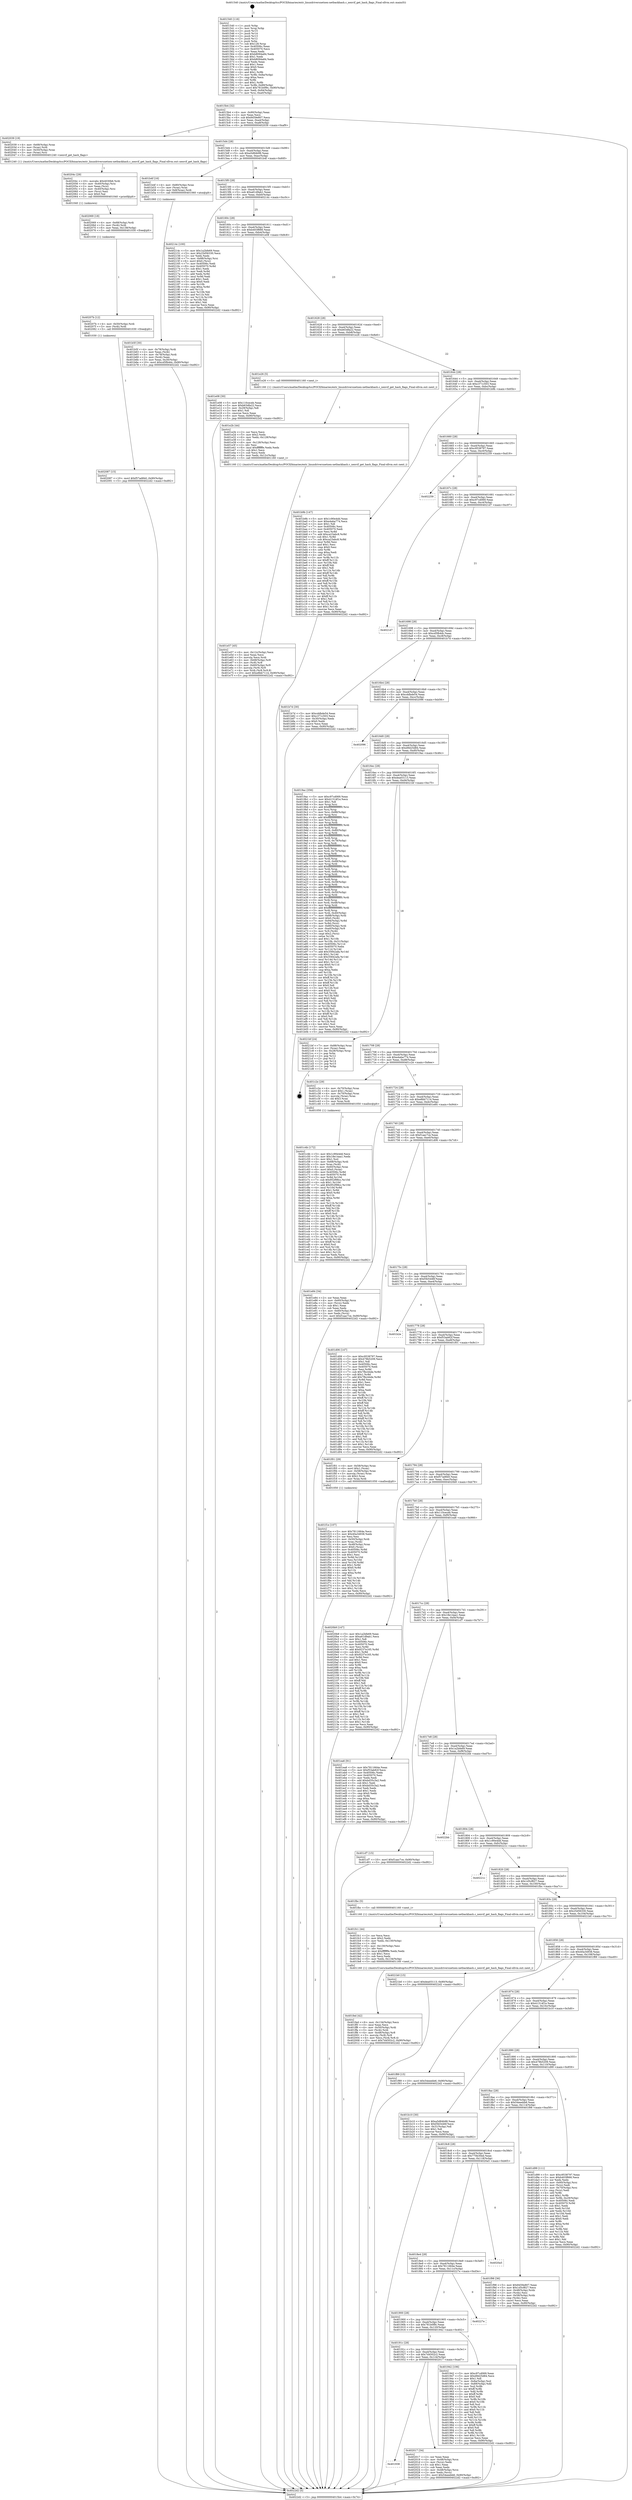 digraph "0x401540" {
  label = "0x401540 (/mnt/c/Users/mathe/Desktop/tcc/POCII/binaries/extr_linuxdriversnetxen-netbackhash.c_xenvif_get_hash_flags_Final-ollvm.out::main(0))"
  labelloc = "t"
  node[shape=record]

  Entry [label="",width=0.3,height=0.3,shape=circle,fillcolor=black,style=filled]
  "0x4015b4" [label="{
     0x4015b4 [32]\l
     | [instrs]\l
     &nbsp;&nbsp;0x4015b4 \<+6\>: mov -0x90(%rbp),%eax\l
     &nbsp;&nbsp;0x4015ba \<+2\>: mov %eax,%ecx\l
     &nbsp;&nbsp;0x4015bc \<+6\>: sub $0x8459e807,%ecx\l
     &nbsp;&nbsp;0x4015c2 \<+6\>: mov %eax,-0xa4(%rbp)\l
     &nbsp;&nbsp;0x4015c8 \<+6\>: mov %ecx,-0xa8(%rbp)\l
     &nbsp;&nbsp;0x4015ce \<+6\>: je 0000000000402039 \<main+0xaf9\>\l
  }"]
  "0x402039" [label="{
     0x402039 [19]\l
     | [instrs]\l
     &nbsp;&nbsp;0x402039 \<+4\>: mov -0x68(%rbp),%rax\l
     &nbsp;&nbsp;0x40203d \<+3\>: mov (%rax),%rdi\l
     &nbsp;&nbsp;0x402040 \<+4\>: mov -0x50(%rbp),%rax\l
     &nbsp;&nbsp;0x402044 \<+3\>: mov (%rax),%rsi\l
     &nbsp;&nbsp;0x402047 \<+5\>: call 0000000000401240 \<xenvif_get_hash_flags\>\l
     | [calls]\l
     &nbsp;&nbsp;0x401240 \{1\} (/mnt/c/Users/mathe/Desktop/tcc/POCII/binaries/extr_linuxdriversnetxen-netbackhash.c_xenvif_get_hash_flags_Final-ollvm.out::xenvif_get_hash_flags)\l
  }"]
  "0x4015d4" [label="{
     0x4015d4 [28]\l
     | [instrs]\l
     &nbsp;&nbsp;0x4015d4 \<+5\>: jmp 00000000004015d9 \<main+0x99\>\l
     &nbsp;&nbsp;0x4015d9 \<+6\>: mov -0xa4(%rbp),%eax\l
     &nbsp;&nbsp;0x4015df \<+5\>: sub $0xa5d84b98,%eax\l
     &nbsp;&nbsp;0x4015e4 \<+6\>: mov %eax,-0xac(%rbp)\l
     &nbsp;&nbsp;0x4015ea \<+6\>: je 0000000000401b4f \<main+0x60f\>\l
  }"]
  Exit [label="",width=0.3,height=0.3,shape=circle,fillcolor=black,style=filled,peripheries=2]
  "0x401b4f" [label="{
     0x401b4f [16]\l
     | [instrs]\l
     &nbsp;&nbsp;0x401b4f \<+4\>: mov -0x80(%rbp),%rax\l
     &nbsp;&nbsp;0x401b53 \<+3\>: mov (%rax),%rax\l
     &nbsp;&nbsp;0x401b56 \<+4\>: mov 0x8(%rax),%rdi\l
     &nbsp;&nbsp;0x401b5a \<+5\>: call 0000000000401060 \<atoi@plt\>\l
     | [calls]\l
     &nbsp;&nbsp;0x401060 \{1\} (unknown)\l
  }"]
  "0x4015f0" [label="{
     0x4015f0 [28]\l
     | [instrs]\l
     &nbsp;&nbsp;0x4015f0 \<+5\>: jmp 00000000004015f5 \<main+0xb5\>\l
     &nbsp;&nbsp;0x4015f5 \<+6\>: mov -0xa4(%rbp),%eax\l
     &nbsp;&nbsp;0x4015fb \<+5\>: sub $0xa61d9ab1,%eax\l
     &nbsp;&nbsp;0x401600 \<+6\>: mov %eax,-0xb0(%rbp)\l
     &nbsp;&nbsp;0x401606 \<+6\>: je 000000000040214c \<main+0xc0c\>\l
  }"]
  "0x402087" [label="{
     0x402087 [15]\l
     | [instrs]\l
     &nbsp;&nbsp;0x402087 \<+10\>: movl $0xf57ad6b0,-0x90(%rbp)\l
     &nbsp;&nbsp;0x402091 \<+5\>: jmp 00000000004022d2 \<main+0xd92\>\l
  }"]
  "0x40214c" [label="{
     0x40214c [100]\l
     | [instrs]\l
     &nbsp;&nbsp;0x40214c \<+5\>: mov $0x1a2bfe69,%eax\l
     &nbsp;&nbsp;0x402151 \<+5\>: mov $0x25d56330,%ecx\l
     &nbsp;&nbsp;0x402156 \<+2\>: xor %edx,%edx\l
     &nbsp;&nbsp;0x402158 \<+7\>: mov -0x88(%rbp),%rsi\l
     &nbsp;&nbsp;0x40215f \<+6\>: movl $0x0,(%rsi)\l
     &nbsp;&nbsp;0x402165 \<+7\>: mov 0x40506c,%edi\l
     &nbsp;&nbsp;0x40216c \<+8\>: mov 0x405070,%r8d\l
     &nbsp;&nbsp;0x402174 \<+3\>: sub $0x1,%edx\l
     &nbsp;&nbsp;0x402177 \<+3\>: mov %edi,%r9d\l
     &nbsp;&nbsp;0x40217a \<+3\>: add %edx,%r9d\l
     &nbsp;&nbsp;0x40217d \<+4\>: imul %r9d,%edi\l
     &nbsp;&nbsp;0x402181 \<+3\>: and $0x1,%edi\l
     &nbsp;&nbsp;0x402184 \<+3\>: cmp $0x0,%edi\l
     &nbsp;&nbsp;0x402187 \<+4\>: sete %r10b\l
     &nbsp;&nbsp;0x40218b \<+4\>: cmp $0xa,%r8d\l
     &nbsp;&nbsp;0x40218f \<+4\>: setl %r11b\l
     &nbsp;&nbsp;0x402193 \<+3\>: mov %r10b,%bl\l
     &nbsp;&nbsp;0x402196 \<+3\>: and %r11b,%bl\l
     &nbsp;&nbsp;0x402199 \<+3\>: xor %r11b,%r10b\l
     &nbsp;&nbsp;0x40219c \<+3\>: or %r10b,%bl\l
     &nbsp;&nbsp;0x40219f \<+3\>: test $0x1,%bl\l
     &nbsp;&nbsp;0x4021a2 \<+3\>: cmovne %ecx,%eax\l
     &nbsp;&nbsp;0x4021a5 \<+6\>: mov %eax,-0x90(%rbp)\l
     &nbsp;&nbsp;0x4021ab \<+5\>: jmp 00000000004022d2 \<main+0xd92\>\l
  }"]
  "0x40160c" [label="{
     0x40160c [28]\l
     | [instrs]\l
     &nbsp;&nbsp;0x40160c \<+5\>: jmp 0000000000401611 \<main+0xd1\>\l
     &nbsp;&nbsp;0x401611 \<+6\>: mov -0xa4(%rbp),%eax\l
     &nbsp;&nbsp;0x401617 \<+5\>: sub $0xb403f666,%eax\l
     &nbsp;&nbsp;0x40161c \<+6\>: mov %eax,-0xb4(%rbp)\l
     &nbsp;&nbsp;0x401622 \<+6\>: je 0000000000401e08 \<main+0x8c8\>\l
  }"]
  "0x40207b" [label="{
     0x40207b [12]\l
     | [instrs]\l
     &nbsp;&nbsp;0x40207b \<+4\>: mov -0x50(%rbp),%rdi\l
     &nbsp;&nbsp;0x40207f \<+3\>: mov (%rdi),%rdi\l
     &nbsp;&nbsp;0x402082 \<+5\>: call 0000000000401030 \<free@plt\>\l
     | [calls]\l
     &nbsp;&nbsp;0x401030 \{1\} (unknown)\l
  }"]
  "0x401e08" [label="{
     0x401e08 [30]\l
     | [instrs]\l
     &nbsp;&nbsp;0x401e08 \<+5\>: mov $0x110ceceb,%eax\l
     &nbsp;&nbsp;0x401e0d \<+5\>: mov $0xb63dfa22,%ecx\l
     &nbsp;&nbsp;0x401e12 \<+3\>: mov -0x29(%rbp),%dl\l
     &nbsp;&nbsp;0x401e15 \<+3\>: test $0x1,%dl\l
     &nbsp;&nbsp;0x401e18 \<+3\>: cmovne %ecx,%eax\l
     &nbsp;&nbsp;0x401e1b \<+6\>: mov %eax,-0x90(%rbp)\l
     &nbsp;&nbsp;0x401e21 \<+5\>: jmp 00000000004022d2 \<main+0xd92\>\l
  }"]
  "0x401628" [label="{
     0x401628 [28]\l
     | [instrs]\l
     &nbsp;&nbsp;0x401628 \<+5\>: jmp 000000000040162d \<main+0xed\>\l
     &nbsp;&nbsp;0x40162d \<+6\>: mov -0xa4(%rbp),%eax\l
     &nbsp;&nbsp;0x401633 \<+5\>: sub $0xb63dfa22,%eax\l
     &nbsp;&nbsp;0x401638 \<+6\>: mov %eax,-0xb8(%rbp)\l
     &nbsp;&nbsp;0x40163e \<+6\>: je 0000000000401e26 \<main+0x8e6\>\l
  }"]
  "0x402069" [label="{
     0x402069 [18]\l
     | [instrs]\l
     &nbsp;&nbsp;0x402069 \<+4\>: mov -0x68(%rbp),%rdi\l
     &nbsp;&nbsp;0x40206d \<+3\>: mov (%rdi),%rdi\l
     &nbsp;&nbsp;0x402070 \<+6\>: mov %eax,-0x138(%rbp)\l
     &nbsp;&nbsp;0x402076 \<+5\>: call 0000000000401030 \<free@plt\>\l
     | [calls]\l
     &nbsp;&nbsp;0x401030 \{1\} (unknown)\l
  }"]
  "0x401e26" [label="{
     0x401e26 [5]\l
     | [instrs]\l
     &nbsp;&nbsp;0x401e26 \<+5\>: call 0000000000401160 \<next_i\>\l
     | [calls]\l
     &nbsp;&nbsp;0x401160 \{1\} (/mnt/c/Users/mathe/Desktop/tcc/POCII/binaries/extr_linuxdriversnetxen-netbackhash.c_xenvif_get_hash_flags_Final-ollvm.out::next_i)\l
  }"]
  "0x401644" [label="{
     0x401644 [28]\l
     | [instrs]\l
     &nbsp;&nbsp;0x401644 \<+5\>: jmp 0000000000401649 \<main+0x109\>\l
     &nbsp;&nbsp;0x401649 \<+6\>: mov -0xa4(%rbp),%eax\l
     &nbsp;&nbsp;0x40164f \<+5\>: sub $0xc371c503,%eax\l
     &nbsp;&nbsp;0x401654 \<+6\>: mov %eax,-0xbc(%rbp)\l
     &nbsp;&nbsp;0x40165a \<+6\>: je 0000000000401b9b \<main+0x65b\>\l
  }"]
  "0x40204c" [label="{
     0x40204c [29]\l
     | [instrs]\l
     &nbsp;&nbsp;0x40204c \<+10\>: movabs $0x4030b6,%rdi\l
     &nbsp;&nbsp;0x402056 \<+4\>: mov -0x40(%rbp),%rsi\l
     &nbsp;&nbsp;0x40205a \<+2\>: mov %eax,(%rsi)\l
     &nbsp;&nbsp;0x40205c \<+4\>: mov -0x40(%rbp),%rsi\l
     &nbsp;&nbsp;0x402060 \<+2\>: mov (%rsi),%esi\l
     &nbsp;&nbsp;0x402062 \<+2\>: mov $0x0,%al\l
     &nbsp;&nbsp;0x402064 \<+5\>: call 0000000000401040 \<printf@plt\>\l
     | [calls]\l
     &nbsp;&nbsp;0x401040 \{1\} (unknown)\l
  }"]
  "0x401b9b" [label="{
     0x401b9b [147]\l
     | [instrs]\l
     &nbsp;&nbsp;0x401b9b \<+5\>: mov $0x1c90e4dd,%eax\l
     &nbsp;&nbsp;0x401ba0 \<+5\>: mov $0xe4aba774,%ecx\l
     &nbsp;&nbsp;0x401ba5 \<+2\>: mov $0x1,%dl\l
     &nbsp;&nbsp;0x401ba7 \<+7\>: mov 0x40506c,%esi\l
     &nbsp;&nbsp;0x401bae \<+7\>: mov 0x405070,%edi\l
     &nbsp;&nbsp;0x401bb5 \<+3\>: mov %esi,%r8d\l
     &nbsp;&nbsp;0x401bb8 \<+7\>: add $0xca23abc8,%r8d\l
     &nbsp;&nbsp;0x401bbf \<+4\>: sub $0x1,%r8d\l
     &nbsp;&nbsp;0x401bc3 \<+7\>: sub $0xca23abc8,%r8d\l
     &nbsp;&nbsp;0x401bca \<+4\>: imul %r8d,%esi\l
     &nbsp;&nbsp;0x401bce \<+3\>: and $0x1,%esi\l
     &nbsp;&nbsp;0x401bd1 \<+3\>: cmp $0x0,%esi\l
     &nbsp;&nbsp;0x401bd4 \<+4\>: sete %r9b\l
     &nbsp;&nbsp;0x401bd8 \<+3\>: cmp $0xa,%edi\l
     &nbsp;&nbsp;0x401bdb \<+4\>: setl %r10b\l
     &nbsp;&nbsp;0x401bdf \<+3\>: mov %r9b,%r11b\l
     &nbsp;&nbsp;0x401be2 \<+4\>: xor $0xff,%r11b\l
     &nbsp;&nbsp;0x401be6 \<+3\>: mov %r10b,%bl\l
     &nbsp;&nbsp;0x401be9 \<+3\>: xor $0xff,%bl\l
     &nbsp;&nbsp;0x401bec \<+3\>: xor $0x1,%dl\l
     &nbsp;&nbsp;0x401bef \<+3\>: mov %r11b,%r14b\l
     &nbsp;&nbsp;0x401bf2 \<+4\>: and $0xff,%r14b\l
     &nbsp;&nbsp;0x401bf6 \<+3\>: and %dl,%r9b\l
     &nbsp;&nbsp;0x401bf9 \<+3\>: mov %bl,%r15b\l
     &nbsp;&nbsp;0x401bfc \<+4\>: and $0xff,%r15b\l
     &nbsp;&nbsp;0x401c00 \<+3\>: and %dl,%r10b\l
     &nbsp;&nbsp;0x401c03 \<+3\>: or %r9b,%r14b\l
     &nbsp;&nbsp;0x401c06 \<+3\>: or %r10b,%r15b\l
     &nbsp;&nbsp;0x401c09 \<+3\>: xor %r15b,%r14b\l
     &nbsp;&nbsp;0x401c0c \<+3\>: or %bl,%r11b\l
     &nbsp;&nbsp;0x401c0f \<+4\>: xor $0xff,%r11b\l
     &nbsp;&nbsp;0x401c13 \<+3\>: or $0x1,%dl\l
     &nbsp;&nbsp;0x401c16 \<+3\>: and %dl,%r11b\l
     &nbsp;&nbsp;0x401c19 \<+3\>: or %r11b,%r14b\l
     &nbsp;&nbsp;0x401c1c \<+4\>: test $0x1,%r14b\l
     &nbsp;&nbsp;0x401c20 \<+3\>: cmovne %ecx,%eax\l
     &nbsp;&nbsp;0x401c23 \<+6\>: mov %eax,-0x90(%rbp)\l
     &nbsp;&nbsp;0x401c29 \<+5\>: jmp 00000000004022d2 \<main+0xd92\>\l
  }"]
  "0x401660" [label="{
     0x401660 [28]\l
     | [instrs]\l
     &nbsp;&nbsp;0x401660 \<+5\>: jmp 0000000000401665 \<main+0x125\>\l
     &nbsp;&nbsp;0x401665 \<+6\>: mov -0xa4(%rbp),%eax\l
     &nbsp;&nbsp;0x40166b \<+5\>: sub $0xc9538797,%eax\l
     &nbsp;&nbsp;0x401670 \<+6\>: mov %eax,-0xc0(%rbp)\l
     &nbsp;&nbsp;0x401676 \<+6\>: je 0000000000402259 \<main+0xd19\>\l
  }"]
  "0x401938" [label="{
     0x401938\l
  }", style=dashed]
  "0x402259" [label="{
     0x402259\l
  }", style=dashed]
  "0x40167c" [label="{
     0x40167c [28]\l
     | [instrs]\l
     &nbsp;&nbsp;0x40167c \<+5\>: jmp 0000000000401681 \<main+0x141\>\l
     &nbsp;&nbsp;0x401681 \<+6\>: mov -0xa4(%rbp),%eax\l
     &nbsp;&nbsp;0x401687 \<+5\>: sub $0xc97cd069,%eax\l
     &nbsp;&nbsp;0x40168c \<+6\>: mov %eax,-0xc4(%rbp)\l
     &nbsp;&nbsp;0x401692 \<+6\>: je 00000000004021d7 \<main+0xc97\>\l
  }"]
  "0x402017" [label="{
     0x402017 [34]\l
     | [instrs]\l
     &nbsp;&nbsp;0x402017 \<+2\>: xor %eax,%eax\l
     &nbsp;&nbsp;0x402019 \<+4\>: mov -0x48(%rbp),%rcx\l
     &nbsp;&nbsp;0x40201d \<+2\>: mov (%rcx),%edx\l
     &nbsp;&nbsp;0x40201f \<+3\>: sub $0x1,%eax\l
     &nbsp;&nbsp;0x402022 \<+2\>: sub %eax,%edx\l
     &nbsp;&nbsp;0x402024 \<+4\>: mov -0x48(%rbp),%rcx\l
     &nbsp;&nbsp;0x402028 \<+2\>: mov %edx,(%rcx)\l
     &nbsp;&nbsp;0x40202a \<+10\>: movl $0x54eeebb6,-0x90(%rbp)\l
     &nbsp;&nbsp;0x402034 \<+5\>: jmp 00000000004022d2 \<main+0xd92\>\l
  }"]
  "0x4021d7" [label="{
     0x4021d7\l
  }", style=dashed]
  "0x401698" [label="{
     0x401698 [28]\l
     | [instrs]\l
     &nbsp;&nbsp;0x401698 \<+5\>: jmp 000000000040169d \<main+0x15d\>\l
     &nbsp;&nbsp;0x40169d \<+6\>: mov -0xa4(%rbp),%eax\l
     &nbsp;&nbsp;0x4016a3 \<+5\>: sub $0xcd5fb4dc,%eax\l
     &nbsp;&nbsp;0x4016a8 \<+6\>: mov %eax,-0xc8(%rbp)\l
     &nbsp;&nbsp;0x4016ae \<+6\>: je 0000000000401b7d \<main+0x63d\>\l
  }"]
  "0x401fed" [label="{
     0x401fed [42]\l
     | [instrs]\l
     &nbsp;&nbsp;0x401fed \<+6\>: mov -0x134(%rbp),%ecx\l
     &nbsp;&nbsp;0x401ff3 \<+3\>: imul %eax,%ecx\l
     &nbsp;&nbsp;0x401ff6 \<+4\>: mov -0x50(%rbp),%rdi\l
     &nbsp;&nbsp;0x401ffa \<+3\>: mov (%rdi),%rdi\l
     &nbsp;&nbsp;0x401ffd \<+4\>: mov -0x48(%rbp),%r8\l
     &nbsp;&nbsp;0x402001 \<+3\>: movslq (%r8),%r8\l
     &nbsp;&nbsp;0x402004 \<+4\>: mov %ecx,(%rdi,%r8,4)\l
     &nbsp;&nbsp;0x402008 \<+10\>: movl $0x7d4502c2,-0x90(%rbp)\l
     &nbsp;&nbsp;0x402012 \<+5\>: jmp 00000000004022d2 \<main+0xd92\>\l
  }"]
  "0x401b7d" [label="{
     0x401b7d [30]\l
     | [instrs]\l
     &nbsp;&nbsp;0x401b7d \<+5\>: mov $0xcddbde54,%eax\l
     &nbsp;&nbsp;0x401b82 \<+5\>: mov $0xc371c503,%ecx\l
     &nbsp;&nbsp;0x401b87 \<+3\>: mov -0x30(%rbp),%edx\l
     &nbsp;&nbsp;0x401b8a \<+3\>: cmp $0x0,%edx\l
     &nbsp;&nbsp;0x401b8d \<+3\>: cmove %ecx,%eax\l
     &nbsp;&nbsp;0x401b90 \<+6\>: mov %eax,-0x90(%rbp)\l
     &nbsp;&nbsp;0x401b96 \<+5\>: jmp 00000000004022d2 \<main+0xd92\>\l
  }"]
  "0x4016b4" [label="{
     0x4016b4 [28]\l
     | [instrs]\l
     &nbsp;&nbsp;0x4016b4 \<+5\>: jmp 00000000004016b9 \<main+0x179\>\l
     &nbsp;&nbsp;0x4016b9 \<+6\>: mov -0xa4(%rbp),%eax\l
     &nbsp;&nbsp;0x4016bf \<+5\>: sub $0xcddbde54,%eax\l
     &nbsp;&nbsp;0x4016c4 \<+6\>: mov %eax,-0xcc(%rbp)\l
     &nbsp;&nbsp;0x4016ca \<+6\>: je 0000000000402096 \<main+0xb56\>\l
  }"]
  "0x401fc1" [label="{
     0x401fc1 [44]\l
     | [instrs]\l
     &nbsp;&nbsp;0x401fc1 \<+2\>: xor %ecx,%ecx\l
     &nbsp;&nbsp;0x401fc3 \<+5\>: mov $0x2,%edx\l
     &nbsp;&nbsp;0x401fc8 \<+6\>: mov %edx,-0x130(%rbp)\l
     &nbsp;&nbsp;0x401fce \<+1\>: cltd\l
     &nbsp;&nbsp;0x401fcf \<+6\>: mov -0x130(%rbp),%esi\l
     &nbsp;&nbsp;0x401fd5 \<+2\>: idiv %esi\l
     &nbsp;&nbsp;0x401fd7 \<+6\>: imul $0xfffffffe,%edx,%edx\l
     &nbsp;&nbsp;0x401fdd \<+3\>: sub $0x1,%ecx\l
     &nbsp;&nbsp;0x401fe0 \<+2\>: sub %ecx,%edx\l
     &nbsp;&nbsp;0x401fe2 \<+6\>: mov %edx,-0x134(%rbp)\l
     &nbsp;&nbsp;0x401fe8 \<+5\>: call 0000000000401160 \<next_i\>\l
     | [calls]\l
     &nbsp;&nbsp;0x401160 \{1\} (/mnt/c/Users/mathe/Desktop/tcc/POCII/binaries/extr_linuxdriversnetxen-netbackhash.c_xenvif_get_hash_flags_Final-ollvm.out::next_i)\l
  }"]
  "0x402096" [label="{
     0x402096\l
  }", style=dashed]
  "0x4016d0" [label="{
     0x4016d0 [28]\l
     | [instrs]\l
     &nbsp;&nbsp;0x4016d0 \<+5\>: jmp 00000000004016d5 \<main+0x195\>\l
     &nbsp;&nbsp;0x4016d5 \<+6\>: mov -0xa4(%rbp),%eax\l
     &nbsp;&nbsp;0x4016db \<+5\>: sub $0xd9d25d84,%eax\l
     &nbsp;&nbsp;0x4016e0 \<+6\>: mov %eax,-0xd0(%rbp)\l
     &nbsp;&nbsp;0x4016e6 \<+6\>: je 00000000004019ac \<main+0x46c\>\l
  }"]
  "0x401f1e" [label="{
     0x401f1e [107]\l
     | [instrs]\l
     &nbsp;&nbsp;0x401f1e \<+5\>: mov $0x7811664e,%ecx\l
     &nbsp;&nbsp;0x401f23 \<+5\>: mov $0x40a34938,%edx\l
     &nbsp;&nbsp;0x401f28 \<+2\>: xor %esi,%esi\l
     &nbsp;&nbsp;0x401f2a \<+4\>: mov -0x50(%rbp),%rdi\l
     &nbsp;&nbsp;0x401f2e \<+3\>: mov %rax,(%rdi)\l
     &nbsp;&nbsp;0x401f31 \<+4\>: mov -0x48(%rbp),%rax\l
     &nbsp;&nbsp;0x401f35 \<+6\>: movl $0x0,(%rax)\l
     &nbsp;&nbsp;0x401f3b \<+8\>: mov 0x40506c,%r8d\l
     &nbsp;&nbsp;0x401f43 \<+8\>: mov 0x405070,%r9d\l
     &nbsp;&nbsp;0x401f4b \<+3\>: sub $0x1,%esi\l
     &nbsp;&nbsp;0x401f4e \<+3\>: mov %r8d,%r10d\l
     &nbsp;&nbsp;0x401f51 \<+3\>: add %esi,%r10d\l
     &nbsp;&nbsp;0x401f54 \<+4\>: imul %r10d,%r8d\l
     &nbsp;&nbsp;0x401f58 \<+4\>: and $0x1,%r8d\l
     &nbsp;&nbsp;0x401f5c \<+4\>: cmp $0x0,%r8d\l
     &nbsp;&nbsp;0x401f60 \<+4\>: sete %r11b\l
     &nbsp;&nbsp;0x401f64 \<+4\>: cmp $0xa,%r9d\l
     &nbsp;&nbsp;0x401f68 \<+3\>: setl %bl\l
     &nbsp;&nbsp;0x401f6b \<+3\>: mov %r11b,%r14b\l
     &nbsp;&nbsp;0x401f6e \<+3\>: and %bl,%r14b\l
     &nbsp;&nbsp;0x401f71 \<+3\>: xor %bl,%r11b\l
     &nbsp;&nbsp;0x401f74 \<+3\>: or %r11b,%r14b\l
     &nbsp;&nbsp;0x401f77 \<+4\>: test $0x1,%r14b\l
     &nbsp;&nbsp;0x401f7b \<+3\>: cmovne %edx,%ecx\l
     &nbsp;&nbsp;0x401f7e \<+6\>: mov %ecx,-0x90(%rbp)\l
     &nbsp;&nbsp;0x401f84 \<+5\>: jmp 00000000004022d2 \<main+0xd92\>\l
  }"]
  "0x4019ac" [label="{
     0x4019ac [356]\l
     | [instrs]\l
     &nbsp;&nbsp;0x4019ac \<+5\>: mov $0xc97cd069,%eax\l
     &nbsp;&nbsp;0x4019b1 \<+5\>: mov $0x41314f1e,%ecx\l
     &nbsp;&nbsp;0x4019b6 \<+2\>: mov $0x1,%dl\l
     &nbsp;&nbsp;0x4019b8 \<+3\>: mov %rsp,%rsi\l
     &nbsp;&nbsp;0x4019bb \<+4\>: add $0xfffffffffffffff0,%rsi\l
     &nbsp;&nbsp;0x4019bf \<+3\>: mov %rsi,%rsp\l
     &nbsp;&nbsp;0x4019c2 \<+7\>: mov %rsi,-0x88(%rbp)\l
     &nbsp;&nbsp;0x4019c9 \<+3\>: mov %rsp,%rsi\l
     &nbsp;&nbsp;0x4019cc \<+4\>: add $0xfffffffffffffff0,%rsi\l
     &nbsp;&nbsp;0x4019d0 \<+3\>: mov %rsi,%rsp\l
     &nbsp;&nbsp;0x4019d3 \<+3\>: mov %rsp,%rdi\l
     &nbsp;&nbsp;0x4019d6 \<+4\>: add $0xfffffffffffffff0,%rdi\l
     &nbsp;&nbsp;0x4019da \<+3\>: mov %rdi,%rsp\l
     &nbsp;&nbsp;0x4019dd \<+4\>: mov %rdi,-0x80(%rbp)\l
     &nbsp;&nbsp;0x4019e1 \<+3\>: mov %rsp,%rdi\l
     &nbsp;&nbsp;0x4019e4 \<+4\>: add $0xfffffffffffffff0,%rdi\l
     &nbsp;&nbsp;0x4019e8 \<+3\>: mov %rdi,%rsp\l
     &nbsp;&nbsp;0x4019eb \<+4\>: mov %rdi,-0x78(%rbp)\l
     &nbsp;&nbsp;0x4019ef \<+3\>: mov %rsp,%rdi\l
     &nbsp;&nbsp;0x4019f2 \<+4\>: add $0xfffffffffffffff0,%rdi\l
     &nbsp;&nbsp;0x4019f6 \<+3\>: mov %rdi,%rsp\l
     &nbsp;&nbsp;0x4019f9 \<+4\>: mov %rdi,-0x70(%rbp)\l
     &nbsp;&nbsp;0x4019fd \<+3\>: mov %rsp,%rdi\l
     &nbsp;&nbsp;0x401a00 \<+4\>: add $0xfffffffffffffff0,%rdi\l
     &nbsp;&nbsp;0x401a04 \<+3\>: mov %rdi,%rsp\l
     &nbsp;&nbsp;0x401a07 \<+4\>: mov %rdi,-0x68(%rbp)\l
     &nbsp;&nbsp;0x401a0b \<+3\>: mov %rsp,%rdi\l
     &nbsp;&nbsp;0x401a0e \<+4\>: add $0xfffffffffffffff0,%rdi\l
     &nbsp;&nbsp;0x401a12 \<+3\>: mov %rdi,%rsp\l
     &nbsp;&nbsp;0x401a15 \<+4\>: mov %rdi,-0x60(%rbp)\l
     &nbsp;&nbsp;0x401a19 \<+3\>: mov %rsp,%rdi\l
     &nbsp;&nbsp;0x401a1c \<+4\>: add $0xfffffffffffffff0,%rdi\l
     &nbsp;&nbsp;0x401a20 \<+3\>: mov %rdi,%rsp\l
     &nbsp;&nbsp;0x401a23 \<+4\>: mov %rdi,-0x58(%rbp)\l
     &nbsp;&nbsp;0x401a27 \<+3\>: mov %rsp,%rdi\l
     &nbsp;&nbsp;0x401a2a \<+4\>: add $0xfffffffffffffff0,%rdi\l
     &nbsp;&nbsp;0x401a2e \<+3\>: mov %rdi,%rsp\l
     &nbsp;&nbsp;0x401a31 \<+4\>: mov %rdi,-0x50(%rbp)\l
     &nbsp;&nbsp;0x401a35 \<+3\>: mov %rsp,%rdi\l
     &nbsp;&nbsp;0x401a38 \<+4\>: add $0xfffffffffffffff0,%rdi\l
     &nbsp;&nbsp;0x401a3c \<+3\>: mov %rdi,%rsp\l
     &nbsp;&nbsp;0x401a3f \<+4\>: mov %rdi,-0x48(%rbp)\l
     &nbsp;&nbsp;0x401a43 \<+3\>: mov %rsp,%rdi\l
     &nbsp;&nbsp;0x401a46 \<+4\>: add $0xfffffffffffffff0,%rdi\l
     &nbsp;&nbsp;0x401a4a \<+3\>: mov %rdi,%rsp\l
     &nbsp;&nbsp;0x401a4d \<+4\>: mov %rdi,-0x40(%rbp)\l
     &nbsp;&nbsp;0x401a51 \<+7\>: mov -0x88(%rbp),%rdi\l
     &nbsp;&nbsp;0x401a58 \<+6\>: movl $0x0,(%rdi)\l
     &nbsp;&nbsp;0x401a5e \<+7\>: mov -0x94(%rbp),%r8d\l
     &nbsp;&nbsp;0x401a65 \<+3\>: mov %r8d,(%rsi)\l
     &nbsp;&nbsp;0x401a68 \<+4\>: mov -0x80(%rbp),%rdi\l
     &nbsp;&nbsp;0x401a6c \<+7\>: mov -0xa0(%rbp),%r9\l
     &nbsp;&nbsp;0x401a73 \<+3\>: mov %r9,(%rdi)\l
     &nbsp;&nbsp;0x401a76 \<+3\>: cmpl $0x2,(%rsi)\l
     &nbsp;&nbsp;0x401a79 \<+4\>: setne %r10b\l
     &nbsp;&nbsp;0x401a7d \<+4\>: and $0x1,%r10b\l
     &nbsp;&nbsp;0x401a81 \<+4\>: mov %r10b,-0x31(%rbp)\l
     &nbsp;&nbsp;0x401a85 \<+8\>: mov 0x40506c,%r11d\l
     &nbsp;&nbsp;0x401a8d \<+7\>: mov 0x405070,%ebx\l
     &nbsp;&nbsp;0x401a94 \<+3\>: mov %r11d,%r14d\l
     &nbsp;&nbsp;0x401a97 \<+7\>: add $0x35842afa,%r14d\l
     &nbsp;&nbsp;0x401a9e \<+4\>: sub $0x1,%r14d\l
     &nbsp;&nbsp;0x401aa2 \<+7\>: sub $0x35842afa,%r14d\l
     &nbsp;&nbsp;0x401aa9 \<+4\>: imul %r14d,%r11d\l
     &nbsp;&nbsp;0x401aad \<+4\>: and $0x1,%r11d\l
     &nbsp;&nbsp;0x401ab1 \<+4\>: cmp $0x0,%r11d\l
     &nbsp;&nbsp;0x401ab5 \<+4\>: sete %r10b\l
     &nbsp;&nbsp;0x401ab9 \<+3\>: cmp $0xa,%ebx\l
     &nbsp;&nbsp;0x401abc \<+4\>: setl %r15b\l
     &nbsp;&nbsp;0x401ac0 \<+3\>: mov %r10b,%r12b\l
     &nbsp;&nbsp;0x401ac3 \<+4\>: xor $0xff,%r12b\l
     &nbsp;&nbsp;0x401ac7 \<+3\>: mov %r15b,%r13b\l
     &nbsp;&nbsp;0x401aca \<+4\>: xor $0xff,%r13b\l
     &nbsp;&nbsp;0x401ace \<+3\>: xor $0x0,%dl\l
     &nbsp;&nbsp;0x401ad1 \<+3\>: mov %r12b,%sil\l
     &nbsp;&nbsp;0x401ad4 \<+4\>: and $0x0,%sil\l
     &nbsp;&nbsp;0x401ad8 \<+3\>: and %dl,%r10b\l
     &nbsp;&nbsp;0x401adb \<+3\>: mov %r13b,%dil\l
     &nbsp;&nbsp;0x401ade \<+4\>: and $0x0,%dil\l
     &nbsp;&nbsp;0x401ae2 \<+3\>: and %dl,%r15b\l
     &nbsp;&nbsp;0x401ae5 \<+3\>: or %r10b,%sil\l
     &nbsp;&nbsp;0x401ae8 \<+3\>: or %r15b,%dil\l
     &nbsp;&nbsp;0x401aeb \<+3\>: xor %dil,%sil\l
     &nbsp;&nbsp;0x401aee \<+3\>: or %r13b,%r12b\l
     &nbsp;&nbsp;0x401af1 \<+4\>: xor $0xff,%r12b\l
     &nbsp;&nbsp;0x401af5 \<+3\>: or $0x0,%dl\l
     &nbsp;&nbsp;0x401af8 \<+3\>: and %dl,%r12b\l
     &nbsp;&nbsp;0x401afb \<+3\>: or %r12b,%sil\l
     &nbsp;&nbsp;0x401afe \<+4\>: test $0x1,%sil\l
     &nbsp;&nbsp;0x401b02 \<+3\>: cmovne %ecx,%eax\l
     &nbsp;&nbsp;0x401b05 \<+6\>: mov %eax,-0x90(%rbp)\l
     &nbsp;&nbsp;0x401b0b \<+5\>: jmp 00000000004022d2 \<main+0xd92\>\l
  }"]
  "0x4016ec" [label="{
     0x4016ec [28]\l
     | [instrs]\l
     &nbsp;&nbsp;0x4016ec \<+5\>: jmp 00000000004016f1 \<main+0x1b1\>\l
     &nbsp;&nbsp;0x4016f1 \<+6\>: mov -0xa4(%rbp),%eax\l
     &nbsp;&nbsp;0x4016f7 \<+5\>: sub $0xdea03113,%eax\l
     &nbsp;&nbsp;0x4016fc \<+6\>: mov %eax,-0xd4(%rbp)\l
     &nbsp;&nbsp;0x401702 \<+6\>: je 00000000004021bf \<main+0xc7f\>\l
  }"]
  "0x401e57" [label="{
     0x401e57 [45]\l
     | [instrs]\l
     &nbsp;&nbsp;0x401e57 \<+6\>: mov -0x12c(%rbp),%ecx\l
     &nbsp;&nbsp;0x401e5d \<+3\>: imul %eax,%ecx\l
     &nbsp;&nbsp;0x401e60 \<+3\>: movslq %ecx,%rdi\l
     &nbsp;&nbsp;0x401e63 \<+4\>: mov -0x68(%rbp),%r8\l
     &nbsp;&nbsp;0x401e67 \<+3\>: mov (%r8),%r8\l
     &nbsp;&nbsp;0x401e6a \<+4\>: mov -0x60(%rbp),%r9\l
     &nbsp;&nbsp;0x401e6e \<+3\>: movslq (%r9),%r9\l
     &nbsp;&nbsp;0x401e71 \<+4\>: mov %rdi,(%r8,%r9,8)\l
     &nbsp;&nbsp;0x401e75 \<+10\>: movl $0xe8bb7114,-0x90(%rbp)\l
     &nbsp;&nbsp;0x401e7f \<+5\>: jmp 00000000004022d2 \<main+0xd92\>\l
  }"]
  "0x4021bf" [label="{
     0x4021bf [24]\l
     | [instrs]\l
     &nbsp;&nbsp;0x4021bf \<+7\>: mov -0x88(%rbp),%rax\l
     &nbsp;&nbsp;0x4021c6 \<+2\>: mov (%rax),%eax\l
     &nbsp;&nbsp;0x4021c8 \<+4\>: lea -0x28(%rbp),%rsp\l
     &nbsp;&nbsp;0x4021cc \<+1\>: pop %rbx\l
     &nbsp;&nbsp;0x4021cd \<+2\>: pop %r12\l
     &nbsp;&nbsp;0x4021cf \<+2\>: pop %r13\l
     &nbsp;&nbsp;0x4021d1 \<+2\>: pop %r14\l
     &nbsp;&nbsp;0x4021d3 \<+2\>: pop %r15\l
     &nbsp;&nbsp;0x4021d5 \<+1\>: pop %rbp\l
     &nbsp;&nbsp;0x4021d6 \<+1\>: ret\l
  }"]
  "0x401708" [label="{
     0x401708 [28]\l
     | [instrs]\l
     &nbsp;&nbsp;0x401708 \<+5\>: jmp 000000000040170d \<main+0x1cd\>\l
     &nbsp;&nbsp;0x40170d \<+6\>: mov -0xa4(%rbp),%eax\l
     &nbsp;&nbsp;0x401713 \<+5\>: sub $0xe4aba774,%eax\l
     &nbsp;&nbsp;0x401718 \<+6\>: mov %eax,-0xd8(%rbp)\l
     &nbsp;&nbsp;0x40171e \<+6\>: je 0000000000401c2e \<main+0x6ee\>\l
  }"]
  "0x401e2b" [label="{
     0x401e2b [44]\l
     | [instrs]\l
     &nbsp;&nbsp;0x401e2b \<+2\>: xor %ecx,%ecx\l
     &nbsp;&nbsp;0x401e2d \<+5\>: mov $0x2,%edx\l
     &nbsp;&nbsp;0x401e32 \<+6\>: mov %edx,-0x128(%rbp)\l
     &nbsp;&nbsp;0x401e38 \<+1\>: cltd\l
     &nbsp;&nbsp;0x401e39 \<+6\>: mov -0x128(%rbp),%esi\l
     &nbsp;&nbsp;0x401e3f \<+2\>: idiv %esi\l
     &nbsp;&nbsp;0x401e41 \<+6\>: imul $0xfffffffe,%edx,%edx\l
     &nbsp;&nbsp;0x401e47 \<+3\>: sub $0x1,%ecx\l
     &nbsp;&nbsp;0x401e4a \<+2\>: sub %ecx,%edx\l
     &nbsp;&nbsp;0x401e4c \<+6\>: mov %edx,-0x12c(%rbp)\l
     &nbsp;&nbsp;0x401e52 \<+5\>: call 0000000000401160 \<next_i\>\l
     | [calls]\l
     &nbsp;&nbsp;0x401160 \{1\} (/mnt/c/Users/mathe/Desktop/tcc/POCII/binaries/extr_linuxdriversnetxen-netbackhash.c_xenvif_get_hash_flags_Final-ollvm.out::next_i)\l
  }"]
  "0x401c2e" [label="{
     0x401c2e [29]\l
     | [instrs]\l
     &nbsp;&nbsp;0x401c2e \<+4\>: mov -0x70(%rbp),%rax\l
     &nbsp;&nbsp;0x401c32 \<+6\>: movl $0x1,(%rax)\l
     &nbsp;&nbsp;0x401c38 \<+4\>: mov -0x70(%rbp),%rax\l
     &nbsp;&nbsp;0x401c3c \<+3\>: movslq (%rax),%rax\l
     &nbsp;&nbsp;0x401c3f \<+4\>: shl $0x3,%rax\l
     &nbsp;&nbsp;0x401c43 \<+3\>: mov %rax,%rdi\l
     &nbsp;&nbsp;0x401c46 \<+5\>: call 0000000000401050 \<malloc@plt\>\l
     | [calls]\l
     &nbsp;&nbsp;0x401050 \{1\} (unknown)\l
  }"]
  "0x401724" [label="{
     0x401724 [28]\l
     | [instrs]\l
     &nbsp;&nbsp;0x401724 \<+5\>: jmp 0000000000401729 \<main+0x1e9\>\l
     &nbsp;&nbsp;0x401729 \<+6\>: mov -0xa4(%rbp),%eax\l
     &nbsp;&nbsp;0x40172f \<+5\>: sub $0xe8bb7114,%eax\l
     &nbsp;&nbsp;0x401734 \<+6\>: mov %eax,-0xdc(%rbp)\l
     &nbsp;&nbsp;0x40173a \<+6\>: je 0000000000401e84 \<main+0x944\>\l
  }"]
  "0x401c4b" [label="{
     0x401c4b [172]\l
     | [instrs]\l
     &nbsp;&nbsp;0x401c4b \<+5\>: mov $0x1c90e4dd,%ecx\l
     &nbsp;&nbsp;0x401c50 \<+5\>: mov $0x18e14aa1,%edx\l
     &nbsp;&nbsp;0x401c55 \<+3\>: mov $0x1,%sil\l
     &nbsp;&nbsp;0x401c58 \<+4\>: mov -0x68(%rbp),%rdi\l
     &nbsp;&nbsp;0x401c5c \<+3\>: mov %rax,(%rdi)\l
     &nbsp;&nbsp;0x401c5f \<+4\>: mov -0x60(%rbp),%rax\l
     &nbsp;&nbsp;0x401c63 \<+6\>: movl $0x0,(%rax)\l
     &nbsp;&nbsp;0x401c69 \<+8\>: mov 0x40506c,%r8d\l
     &nbsp;&nbsp;0x401c71 \<+8\>: mov 0x405070,%r9d\l
     &nbsp;&nbsp;0x401c79 \<+3\>: mov %r8d,%r10d\l
     &nbsp;&nbsp;0x401c7c \<+7\>: sub $0x952f98cc,%r10d\l
     &nbsp;&nbsp;0x401c83 \<+4\>: sub $0x1,%r10d\l
     &nbsp;&nbsp;0x401c87 \<+7\>: add $0x952f98cc,%r10d\l
     &nbsp;&nbsp;0x401c8e \<+4\>: imul %r10d,%r8d\l
     &nbsp;&nbsp;0x401c92 \<+4\>: and $0x1,%r8d\l
     &nbsp;&nbsp;0x401c96 \<+4\>: cmp $0x0,%r8d\l
     &nbsp;&nbsp;0x401c9a \<+4\>: sete %r11b\l
     &nbsp;&nbsp;0x401c9e \<+4\>: cmp $0xa,%r9d\l
     &nbsp;&nbsp;0x401ca2 \<+3\>: setl %bl\l
     &nbsp;&nbsp;0x401ca5 \<+3\>: mov %r11b,%r14b\l
     &nbsp;&nbsp;0x401ca8 \<+4\>: xor $0xff,%r14b\l
     &nbsp;&nbsp;0x401cac \<+3\>: mov %bl,%r15b\l
     &nbsp;&nbsp;0x401caf \<+4\>: xor $0xff,%r15b\l
     &nbsp;&nbsp;0x401cb3 \<+4\>: xor $0x0,%sil\l
     &nbsp;&nbsp;0x401cb7 \<+3\>: mov %r14b,%r12b\l
     &nbsp;&nbsp;0x401cba \<+4\>: and $0x0,%r12b\l
     &nbsp;&nbsp;0x401cbe \<+3\>: and %sil,%r11b\l
     &nbsp;&nbsp;0x401cc1 \<+3\>: mov %r15b,%r13b\l
     &nbsp;&nbsp;0x401cc4 \<+4\>: and $0x0,%r13b\l
     &nbsp;&nbsp;0x401cc8 \<+3\>: and %sil,%bl\l
     &nbsp;&nbsp;0x401ccb \<+3\>: or %r11b,%r12b\l
     &nbsp;&nbsp;0x401cce \<+3\>: or %bl,%r13b\l
     &nbsp;&nbsp;0x401cd1 \<+3\>: xor %r13b,%r12b\l
     &nbsp;&nbsp;0x401cd4 \<+3\>: or %r15b,%r14b\l
     &nbsp;&nbsp;0x401cd7 \<+4\>: xor $0xff,%r14b\l
     &nbsp;&nbsp;0x401cdb \<+4\>: or $0x0,%sil\l
     &nbsp;&nbsp;0x401cdf \<+3\>: and %sil,%r14b\l
     &nbsp;&nbsp;0x401ce2 \<+3\>: or %r14b,%r12b\l
     &nbsp;&nbsp;0x401ce5 \<+4\>: test $0x1,%r12b\l
     &nbsp;&nbsp;0x401ce9 \<+3\>: cmovne %edx,%ecx\l
     &nbsp;&nbsp;0x401cec \<+6\>: mov %ecx,-0x90(%rbp)\l
     &nbsp;&nbsp;0x401cf2 \<+5\>: jmp 00000000004022d2 \<main+0xd92\>\l
  }"]
  "0x401e84" [label="{
     0x401e84 [34]\l
     | [instrs]\l
     &nbsp;&nbsp;0x401e84 \<+2\>: xor %eax,%eax\l
     &nbsp;&nbsp;0x401e86 \<+4\>: mov -0x60(%rbp),%rcx\l
     &nbsp;&nbsp;0x401e8a \<+2\>: mov (%rcx),%edx\l
     &nbsp;&nbsp;0x401e8c \<+3\>: sub $0x1,%eax\l
     &nbsp;&nbsp;0x401e8f \<+2\>: sub %eax,%edx\l
     &nbsp;&nbsp;0x401e91 \<+4\>: mov -0x60(%rbp),%rcx\l
     &nbsp;&nbsp;0x401e95 \<+2\>: mov %edx,(%rcx)\l
     &nbsp;&nbsp;0x401e97 \<+10\>: movl $0xf1aac7ce,-0x90(%rbp)\l
     &nbsp;&nbsp;0x401ea1 \<+5\>: jmp 00000000004022d2 \<main+0xd92\>\l
  }"]
  "0x401740" [label="{
     0x401740 [28]\l
     | [instrs]\l
     &nbsp;&nbsp;0x401740 \<+5\>: jmp 0000000000401745 \<main+0x205\>\l
     &nbsp;&nbsp;0x401745 \<+6\>: mov -0xa4(%rbp),%eax\l
     &nbsp;&nbsp;0x40174b \<+5\>: sub $0xf1aac7ce,%eax\l
     &nbsp;&nbsp;0x401750 \<+6\>: mov %eax,-0xe0(%rbp)\l
     &nbsp;&nbsp;0x401756 \<+6\>: je 0000000000401d06 \<main+0x7c6\>\l
  }"]
  "0x401b5f" [label="{
     0x401b5f [30]\l
     | [instrs]\l
     &nbsp;&nbsp;0x401b5f \<+4\>: mov -0x78(%rbp),%rdi\l
     &nbsp;&nbsp;0x401b63 \<+2\>: mov %eax,(%rdi)\l
     &nbsp;&nbsp;0x401b65 \<+4\>: mov -0x78(%rbp),%rdi\l
     &nbsp;&nbsp;0x401b69 \<+2\>: mov (%rdi),%eax\l
     &nbsp;&nbsp;0x401b6b \<+3\>: mov %eax,-0x30(%rbp)\l
     &nbsp;&nbsp;0x401b6e \<+10\>: movl $0xcd5fb4dc,-0x90(%rbp)\l
     &nbsp;&nbsp;0x401b78 \<+5\>: jmp 00000000004022d2 \<main+0xd92\>\l
  }"]
  "0x401d06" [label="{
     0x401d06 [147]\l
     | [instrs]\l
     &nbsp;&nbsp;0x401d06 \<+5\>: mov $0xc9538797,%eax\l
     &nbsp;&nbsp;0x401d0b \<+5\>: mov $0x478b5209,%ecx\l
     &nbsp;&nbsp;0x401d10 \<+2\>: mov $0x1,%dl\l
     &nbsp;&nbsp;0x401d12 \<+7\>: mov 0x40506c,%esi\l
     &nbsp;&nbsp;0x401d19 \<+7\>: mov 0x405070,%edi\l
     &nbsp;&nbsp;0x401d20 \<+3\>: mov %esi,%r8d\l
     &nbsp;&nbsp;0x401d23 \<+7\>: sub $0x7fbc44de,%r8d\l
     &nbsp;&nbsp;0x401d2a \<+4\>: sub $0x1,%r8d\l
     &nbsp;&nbsp;0x401d2e \<+7\>: add $0x7fbc44de,%r8d\l
     &nbsp;&nbsp;0x401d35 \<+4\>: imul %r8d,%esi\l
     &nbsp;&nbsp;0x401d39 \<+3\>: and $0x1,%esi\l
     &nbsp;&nbsp;0x401d3c \<+3\>: cmp $0x0,%esi\l
     &nbsp;&nbsp;0x401d3f \<+4\>: sete %r9b\l
     &nbsp;&nbsp;0x401d43 \<+3\>: cmp $0xa,%edi\l
     &nbsp;&nbsp;0x401d46 \<+4\>: setl %r10b\l
     &nbsp;&nbsp;0x401d4a \<+3\>: mov %r9b,%r11b\l
     &nbsp;&nbsp;0x401d4d \<+4\>: xor $0xff,%r11b\l
     &nbsp;&nbsp;0x401d51 \<+3\>: mov %r10b,%bl\l
     &nbsp;&nbsp;0x401d54 \<+3\>: xor $0xff,%bl\l
     &nbsp;&nbsp;0x401d57 \<+3\>: xor $0x1,%dl\l
     &nbsp;&nbsp;0x401d5a \<+3\>: mov %r11b,%r14b\l
     &nbsp;&nbsp;0x401d5d \<+4\>: and $0xff,%r14b\l
     &nbsp;&nbsp;0x401d61 \<+3\>: and %dl,%r9b\l
     &nbsp;&nbsp;0x401d64 \<+3\>: mov %bl,%r15b\l
     &nbsp;&nbsp;0x401d67 \<+4\>: and $0xff,%r15b\l
     &nbsp;&nbsp;0x401d6b \<+3\>: and %dl,%r10b\l
     &nbsp;&nbsp;0x401d6e \<+3\>: or %r9b,%r14b\l
     &nbsp;&nbsp;0x401d71 \<+3\>: or %r10b,%r15b\l
     &nbsp;&nbsp;0x401d74 \<+3\>: xor %r15b,%r14b\l
     &nbsp;&nbsp;0x401d77 \<+3\>: or %bl,%r11b\l
     &nbsp;&nbsp;0x401d7a \<+4\>: xor $0xff,%r11b\l
     &nbsp;&nbsp;0x401d7e \<+3\>: or $0x1,%dl\l
     &nbsp;&nbsp;0x401d81 \<+3\>: and %dl,%r11b\l
     &nbsp;&nbsp;0x401d84 \<+3\>: or %r11b,%r14b\l
     &nbsp;&nbsp;0x401d87 \<+4\>: test $0x1,%r14b\l
     &nbsp;&nbsp;0x401d8b \<+3\>: cmovne %ecx,%eax\l
     &nbsp;&nbsp;0x401d8e \<+6\>: mov %eax,-0x90(%rbp)\l
     &nbsp;&nbsp;0x401d94 \<+5\>: jmp 00000000004022d2 \<main+0xd92\>\l
  }"]
  "0x40175c" [label="{
     0x40175c [28]\l
     | [instrs]\l
     &nbsp;&nbsp;0x40175c \<+5\>: jmp 0000000000401761 \<main+0x221\>\l
     &nbsp;&nbsp;0x401761 \<+6\>: mov -0xa4(%rbp),%eax\l
     &nbsp;&nbsp;0x401767 \<+5\>: sub $0xf3b5446f,%eax\l
     &nbsp;&nbsp;0x40176c \<+6\>: mov %eax,-0xe4(%rbp)\l
     &nbsp;&nbsp;0x401772 \<+6\>: je 0000000000401b2e \<main+0x5ee\>\l
  }"]
  "0x401540" [label="{
     0x401540 [116]\l
     | [instrs]\l
     &nbsp;&nbsp;0x401540 \<+1\>: push %rbp\l
     &nbsp;&nbsp;0x401541 \<+3\>: mov %rsp,%rbp\l
     &nbsp;&nbsp;0x401544 \<+2\>: push %r15\l
     &nbsp;&nbsp;0x401546 \<+2\>: push %r14\l
     &nbsp;&nbsp;0x401548 \<+2\>: push %r13\l
     &nbsp;&nbsp;0x40154a \<+2\>: push %r12\l
     &nbsp;&nbsp;0x40154c \<+1\>: push %rbx\l
     &nbsp;&nbsp;0x40154d \<+7\>: sub $0x128,%rsp\l
     &nbsp;&nbsp;0x401554 \<+7\>: mov 0x40506c,%eax\l
     &nbsp;&nbsp;0x40155b \<+7\>: mov 0x405070,%ecx\l
     &nbsp;&nbsp;0x401562 \<+2\>: mov %eax,%edx\l
     &nbsp;&nbsp;0x401564 \<+6\>: add $0xb8094a84,%edx\l
     &nbsp;&nbsp;0x40156a \<+3\>: sub $0x1,%edx\l
     &nbsp;&nbsp;0x40156d \<+6\>: sub $0xb8094a84,%edx\l
     &nbsp;&nbsp;0x401573 \<+3\>: imul %edx,%eax\l
     &nbsp;&nbsp;0x401576 \<+3\>: and $0x1,%eax\l
     &nbsp;&nbsp;0x401579 \<+3\>: cmp $0x0,%eax\l
     &nbsp;&nbsp;0x40157c \<+4\>: sete %r8b\l
     &nbsp;&nbsp;0x401580 \<+4\>: and $0x1,%r8b\l
     &nbsp;&nbsp;0x401584 \<+7\>: mov %r8b,-0x8a(%rbp)\l
     &nbsp;&nbsp;0x40158b \<+3\>: cmp $0xa,%ecx\l
     &nbsp;&nbsp;0x40158e \<+4\>: setl %r8b\l
     &nbsp;&nbsp;0x401592 \<+4\>: and $0x1,%r8b\l
     &nbsp;&nbsp;0x401596 \<+7\>: mov %r8b,-0x89(%rbp)\l
     &nbsp;&nbsp;0x40159d \<+10\>: movl $0x781b0f9c,-0x90(%rbp)\l
     &nbsp;&nbsp;0x4015a7 \<+6\>: mov %edi,-0x94(%rbp)\l
     &nbsp;&nbsp;0x4015ad \<+7\>: mov %rsi,-0xa0(%rbp)\l
  }"]
  "0x401b2e" [label="{
     0x401b2e\l
  }", style=dashed]
  "0x401778" [label="{
     0x401778 [28]\l
     | [instrs]\l
     &nbsp;&nbsp;0x401778 \<+5\>: jmp 000000000040177d \<main+0x23d\>\l
     &nbsp;&nbsp;0x40177d \<+6\>: mov -0xa4(%rbp),%eax\l
     &nbsp;&nbsp;0x401783 \<+5\>: sub $0xf53ab82f,%eax\l
     &nbsp;&nbsp;0x401788 \<+6\>: mov %eax,-0xe8(%rbp)\l
     &nbsp;&nbsp;0x40178e \<+6\>: je 0000000000401f01 \<main+0x9c1\>\l
  }"]
  "0x4022d2" [label="{
     0x4022d2 [5]\l
     | [instrs]\l
     &nbsp;&nbsp;0x4022d2 \<+5\>: jmp 00000000004015b4 \<main+0x74\>\l
  }"]
  "0x401f01" [label="{
     0x401f01 [29]\l
     | [instrs]\l
     &nbsp;&nbsp;0x401f01 \<+4\>: mov -0x58(%rbp),%rax\l
     &nbsp;&nbsp;0x401f05 \<+6\>: movl $0x1,(%rax)\l
     &nbsp;&nbsp;0x401f0b \<+4\>: mov -0x58(%rbp),%rax\l
     &nbsp;&nbsp;0x401f0f \<+3\>: movslq (%rax),%rax\l
     &nbsp;&nbsp;0x401f12 \<+4\>: shl $0x2,%rax\l
     &nbsp;&nbsp;0x401f16 \<+3\>: mov %rax,%rdi\l
     &nbsp;&nbsp;0x401f19 \<+5\>: call 0000000000401050 \<malloc@plt\>\l
     | [calls]\l
     &nbsp;&nbsp;0x401050 \{1\} (unknown)\l
  }"]
  "0x401794" [label="{
     0x401794 [28]\l
     | [instrs]\l
     &nbsp;&nbsp;0x401794 \<+5\>: jmp 0000000000401799 \<main+0x259\>\l
     &nbsp;&nbsp;0x401799 \<+6\>: mov -0xa4(%rbp),%eax\l
     &nbsp;&nbsp;0x40179f \<+5\>: sub $0xf57ad6b0,%eax\l
     &nbsp;&nbsp;0x4017a4 \<+6\>: mov %eax,-0xec(%rbp)\l
     &nbsp;&nbsp;0x4017aa \<+6\>: je 00000000004020b9 \<main+0xb79\>\l
  }"]
  "0x40191c" [label="{
     0x40191c [28]\l
     | [instrs]\l
     &nbsp;&nbsp;0x40191c \<+5\>: jmp 0000000000401921 \<main+0x3e1\>\l
     &nbsp;&nbsp;0x401921 \<+6\>: mov -0xa4(%rbp),%eax\l
     &nbsp;&nbsp;0x401927 \<+5\>: sub $0x7d4502c2,%eax\l
     &nbsp;&nbsp;0x40192c \<+6\>: mov %eax,-0x124(%rbp)\l
     &nbsp;&nbsp;0x401932 \<+6\>: je 0000000000402017 \<main+0xad7\>\l
  }"]
  "0x4020b9" [label="{
     0x4020b9 [147]\l
     | [instrs]\l
     &nbsp;&nbsp;0x4020b9 \<+5\>: mov $0x1a2bfe69,%eax\l
     &nbsp;&nbsp;0x4020be \<+5\>: mov $0xa61d9ab1,%ecx\l
     &nbsp;&nbsp;0x4020c3 \<+2\>: mov $0x1,%dl\l
     &nbsp;&nbsp;0x4020c5 \<+7\>: mov 0x40506c,%esi\l
     &nbsp;&nbsp;0x4020cc \<+7\>: mov 0x405070,%edi\l
     &nbsp;&nbsp;0x4020d3 \<+3\>: mov %esi,%r8d\l
     &nbsp;&nbsp;0x4020d6 \<+7\>: add $0x9237e165,%r8d\l
     &nbsp;&nbsp;0x4020dd \<+4\>: sub $0x1,%r8d\l
     &nbsp;&nbsp;0x4020e1 \<+7\>: sub $0x9237e165,%r8d\l
     &nbsp;&nbsp;0x4020e8 \<+4\>: imul %r8d,%esi\l
     &nbsp;&nbsp;0x4020ec \<+3\>: and $0x1,%esi\l
     &nbsp;&nbsp;0x4020ef \<+3\>: cmp $0x0,%esi\l
     &nbsp;&nbsp;0x4020f2 \<+4\>: sete %r9b\l
     &nbsp;&nbsp;0x4020f6 \<+3\>: cmp $0xa,%edi\l
     &nbsp;&nbsp;0x4020f9 \<+4\>: setl %r10b\l
     &nbsp;&nbsp;0x4020fd \<+3\>: mov %r9b,%r11b\l
     &nbsp;&nbsp;0x402100 \<+4\>: xor $0xff,%r11b\l
     &nbsp;&nbsp;0x402104 \<+3\>: mov %r10b,%bl\l
     &nbsp;&nbsp;0x402107 \<+3\>: xor $0xff,%bl\l
     &nbsp;&nbsp;0x40210a \<+3\>: xor $0x1,%dl\l
     &nbsp;&nbsp;0x40210d \<+3\>: mov %r11b,%r14b\l
     &nbsp;&nbsp;0x402110 \<+4\>: and $0xff,%r14b\l
     &nbsp;&nbsp;0x402114 \<+3\>: and %dl,%r9b\l
     &nbsp;&nbsp;0x402117 \<+3\>: mov %bl,%r15b\l
     &nbsp;&nbsp;0x40211a \<+4\>: and $0xff,%r15b\l
     &nbsp;&nbsp;0x40211e \<+3\>: and %dl,%r10b\l
     &nbsp;&nbsp;0x402121 \<+3\>: or %r9b,%r14b\l
     &nbsp;&nbsp;0x402124 \<+3\>: or %r10b,%r15b\l
     &nbsp;&nbsp;0x402127 \<+3\>: xor %r15b,%r14b\l
     &nbsp;&nbsp;0x40212a \<+3\>: or %bl,%r11b\l
     &nbsp;&nbsp;0x40212d \<+4\>: xor $0xff,%r11b\l
     &nbsp;&nbsp;0x402131 \<+3\>: or $0x1,%dl\l
     &nbsp;&nbsp;0x402134 \<+3\>: and %dl,%r11b\l
     &nbsp;&nbsp;0x402137 \<+3\>: or %r11b,%r14b\l
     &nbsp;&nbsp;0x40213a \<+4\>: test $0x1,%r14b\l
     &nbsp;&nbsp;0x40213e \<+3\>: cmovne %ecx,%eax\l
     &nbsp;&nbsp;0x402141 \<+6\>: mov %eax,-0x90(%rbp)\l
     &nbsp;&nbsp;0x402147 \<+5\>: jmp 00000000004022d2 \<main+0xd92\>\l
  }"]
  "0x4017b0" [label="{
     0x4017b0 [28]\l
     | [instrs]\l
     &nbsp;&nbsp;0x4017b0 \<+5\>: jmp 00000000004017b5 \<main+0x275\>\l
     &nbsp;&nbsp;0x4017b5 \<+6\>: mov -0xa4(%rbp),%eax\l
     &nbsp;&nbsp;0x4017bb \<+5\>: sub $0x110ceceb,%eax\l
     &nbsp;&nbsp;0x4017c0 \<+6\>: mov %eax,-0xf0(%rbp)\l
     &nbsp;&nbsp;0x4017c6 \<+6\>: je 0000000000401ea6 \<main+0x966\>\l
  }"]
  "0x401942" [label="{
     0x401942 [106]\l
     | [instrs]\l
     &nbsp;&nbsp;0x401942 \<+5\>: mov $0xc97cd069,%eax\l
     &nbsp;&nbsp;0x401947 \<+5\>: mov $0xd9d25d84,%ecx\l
     &nbsp;&nbsp;0x40194c \<+2\>: mov $0x1,%dl\l
     &nbsp;&nbsp;0x40194e \<+7\>: mov -0x8a(%rbp),%sil\l
     &nbsp;&nbsp;0x401955 \<+7\>: mov -0x89(%rbp),%dil\l
     &nbsp;&nbsp;0x40195c \<+3\>: mov %sil,%r8b\l
     &nbsp;&nbsp;0x40195f \<+4\>: xor $0xff,%r8b\l
     &nbsp;&nbsp;0x401963 \<+3\>: mov %dil,%r9b\l
     &nbsp;&nbsp;0x401966 \<+4\>: xor $0xff,%r9b\l
     &nbsp;&nbsp;0x40196a \<+3\>: xor $0x0,%dl\l
     &nbsp;&nbsp;0x40196d \<+3\>: mov %r8b,%r10b\l
     &nbsp;&nbsp;0x401970 \<+4\>: and $0x0,%r10b\l
     &nbsp;&nbsp;0x401974 \<+3\>: and %dl,%sil\l
     &nbsp;&nbsp;0x401977 \<+3\>: mov %r9b,%r11b\l
     &nbsp;&nbsp;0x40197a \<+4\>: and $0x0,%r11b\l
     &nbsp;&nbsp;0x40197e \<+3\>: and %dl,%dil\l
     &nbsp;&nbsp;0x401981 \<+3\>: or %sil,%r10b\l
     &nbsp;&nbsp;0x401984 \<+3\>: or %dil,%r11b\l
     &nbsp;&nbsp;0x401987 \<+3\>: xor %r11b,%r10b\l
     &nbsp;&nbsp;0x40198a \<+3\>: or %r9b,%r8b\l
     &nbsp;&nbsp;0x40198d \<+4\>: xor $0xff,%r8b\l
     &nbsp;&nbsp;0x401991 \<+3\>: or $0x0,%dl\l
     &nbsp;&nbsp;0x401994 \<+3\>: and %dl,%r8b\l
     &nbsp;&nbsp;0x401997 \<+3\>: or %r8b,%r10b\l
     &nbsp;&nbsp;0x40199a \<+4\>: test $0x1,%r10b\l
     &nbsp;&nbsp;0x40199e \<+3\>: cmovne %ecx,%eax\l
     &nbsp;&nbsp;0x4019a1 \<+6\>: mov %eax,-0x90(%rbp)\l
     &nbsp;&nbsp;0x4019a7 \<+5\>: jmp 00000000004022d2 \<main+0xd92\>\l
  }"]
  "0x401ea6" [label="{
     0x401ea6 [91]\l
     | [instrs]\l
     &nbsp;&nbsp;0x401ea6 \<+5\>: mov $0x7811664e,%eax\l
     &nbsp;&nbsp;0x401eab \<+5\>: mov $0xf53ab82f,%ecx\l
     &nbsp;&nbsp;0x401eb0 \<+7\>: mov 0x40506c,%edx\l
     &nbsp;&nbsp;0x401eb7 \<+7\>: mov 0x405070,%esi\l
     &nbsp;&nbsp;0x401ebe \<+2\>: mov %edx,%edi\l
     &nbsp;&nbsp;0x401ec0 \<+6\>: add $0xbd35c3a2,%edi\l
     &nbsp;&nbsp;0x401ec6 \<+3\>: sub $0x1,%edi\l
     &nbsp;&nbsp;0x401ec9 \<+6\>: sub $0xbd35c3a2,%edi\l
     &nbsp;&nbsp;0x401ecf \<+3\>: imul %edi,%edx\l
     &nbsp;&nbsp;0x401ed2 \<+3\>: and $0x1,%edx\l
     &nbsp;&nbsp;0x401ed5 \<+3\>: cmp $0x0,%edx\l
     &nbsp;&nbsp;0x401ed8 \<+4\>: sete %r8b\l
     &nbsp;&nbsp;0x401edc \<+3\>: cmp $0xa,%esi\l
     &nbsp;&nbsp;0x401edf \<+4\>: setl %r9b\l
     &nbsp;&nbsp;0x401ee3 \<+3\>: mov %r8b,%r10b\l
     &nbsp;&nbsp;0x401ee6 \<+3\>: and %r9b,%r10b\l
     &nbsp;&nbsp;0x401ee9 \<+3\>: xor %r9b,%r8b\l
     &nbsp;&nbsp;0x401eec \<+3\>: or %r8b,%r10b\l
     &nbsp;&nbsp;0x401eef \<+4\>: test $0x1,%r10b\l
     &nbsp;&nbsp;0x401ef3 \<+3\>: cmovne %ecx,%eax\l
     &nbsp;&nbsp;0x401ef6 \<+6\>: mov %eax,-0x90(%rbp)\l
     &nbsp;&nbsp;0x401efc \<+5\>: jmp 00000000004022d2 \<main+0xd92\>\l
  }"]
  "0x4017cc" [label="{
     0x4017cc [28]\l
     | [instrs]\l
     &nbsp;&nbsp;0x4017cc \<+5\>: jmp 00000000004017d1 \<main+0x291\>\l
     &nbsp;&nbsp;0x4017d1 \<+6\>: mov -0xa4(%rbp),%eax\l
     &nbsp;&nbsp;0x4017d7 \<+5\>: sub $0x18e14aa1,%eax\l
     &nbsp;&nbsp;0x4017dc \<+6\>: mov %eax,-0xf4(%rbp)\l
     &nbsp;&nbsp;0x4017e2 \<+6\>: je 0000000000401cf7 \<main+0x7b7\>\l
  }"]
  "0x401900" [label="{
     0x401900 [28]\l
     | [instrs]\l
     &nbsp;&nbsp;0x401900 \<+5\>: jmp 0000000000401905 \<main+0x3c5\>\l
     &nbsp;&nbsp;0x401905 \<+6\>: mov -0xa4(%rbp),%eax\l
     &nbsp;&nbsp;0x40190b \<+5\>: sub $0x781b0f9c,%eax\l
     &nbsp;&nbsp;0x401910 \<+6\>: mov %eax,-0x120(%rbp)\l
     &nbsp;&nbsp;0x401916 \<+6\>: je 0000000000401942 \<main+0x402\>\l
  }"]
  "0x401cf7" [label="{
     0x401cf7 [15]\l
     | [instrs]\l
     &nbsp;&nbsp;0x401cf7 \<+10\>: movl $0xf1aac7ce,-0x90(%rbp)\l
     &nbsp;&nbsp;0x401d01 \<+5\>: jmp 00000000004022d2 \<main+0xd92\>\l
  }"]
  "0x4017e8" [label="{
     0x4017e8 [28]\l
     | [instrs]\l
     &nbsp;&nbsp;0x4017e8 \<+5\>: jmp 00000000004017ed \<main+0x2ad\>\l
     &nbsp;&nbsp;0x4017ed \<+6\>: mov -0xa4(%rbp),%eax\l
     &nbsp;&nbsp;0x4017f3 \<+5\>: sub $0x1a2bfe69,%eax\l
     &nbsp;&nbsp;0x4017f8 \<+6\>: mov %eax,-0xf8(%rbp)\l
     &nbsp;&nbsp;0x4017fe \<+6\>: je 00000000004022bb \<main+0xd7b\>\l
  }"]
  "0x40227e" [label="{
     0x40227e\l
  }", style=dashed]
  "0x4022bb" [label="{
     0x4022bb\l
  }", style=dashed]
  "0x401804" [label="{
     0x401804 [28]\l
     | [instrs]\l
     &nbsp;&nbsp;0x401804 \<+5\>: jmp 0000000000401809 \<main+0x2c9\>\l
     &nbsp;&nbsp;0x401809 \<+6\>: mov -0xa4(%rbp),%eax\l
     &nbsp;&nbsp;0x40180f \<+5\>: sub $0x1c90e4dd,%eax\l
     &nbsp;&nbsp;0x401814 \<+6\>: mov %eax,-0xfc(%rbp)\l
     &nbsp;&nbsp;0x40181a \<+6\>: je 000000000040221c \<main+0xcdc\>\l
  }"]
  "0x4018e4" [label="{
     0x4018e4 [28]\l
     | [instrs]\l
     &nbsp;&nbsp;0x4018e4 \<+5\>: jmp 00000000004018e9 \<main+0x3a9\>\l
     &nbsp;&nbsp;0x4018e9 \<+6\>: mov -0xa4(%rbp),%eax\l
     &nbsp;&nbsp;0x4018ef \<+5\>: sub $0x7811664e,%eax\l
     &nbsp;&nbsp;0x4018f4 \<+6\>: mov %eax,-0x11c(%rbp)\l
     &nbsp;&nbsp;0x4018fa \<+6\>: je 000000000040227e \<main+0xd3e\>\l
  }"]
  "0x40221c" [label="{
     0x40221c\l
  }", style=dashed]
  "0x401820" [label="{
     0x401820 [28]\l
     | [instrs]\l
     &nbsp;&nbsp;0x401820 \<+5\>: jmp 0000000000401825 \<main+0x2e5\>\l
     &nbsp;&nbsp;0x401825 \<+6\>: mov -0xa4(%rbp),%eax\l
     &nbsp;&nbsp;0x40182b \<+5\>: sub $0x1d5cf827,%eax\l
     &nbsp;&nbsp;0x401830 \<+6\>: mov %eax,-0x100(%rbp)\l
     &nbsp;&nbsp;0x401836 \<+6\>: je 0000000000401fbc \<main+0xa7c\>\l
  }"]
  "0x4020a5" [label="{
     0x4020a5\l
  }", style=dashed]
  "0x401fbc" [label="{
     0x401fbc [5]\l
     | [instrs]\l
     &nbsp;&nbsp;0x401fbc \<+5\>: call 0000000000401160 \<next_i\>\l
     | [calls]\l
     &nbsp;&nbsp;0x401160 \{1\} (/mnt/c/Users/mathe/Desktop/tcc/POCII/binaries/extr_linuxdriversnetxen-netbackhash.c_xenvif_get_hash_flags_Final-ollvm.out::next_i)\l
  }"]
  "0x40183c" [label="{
     0x40183c [28]\l
     | [instrs]\l
     &nbsp;&nbsp;0x40183c \<+5\>: jmp 0000000000401841 \<main+0x301\>\l
     &nbsp;&nbsp;0x401841 \<+6\>: mov -0xa4(%rbp),%eax\l
     &nbsp;&nbsp;0x401847 \<+5\>: sub $0x25d56330,%eax\l
     &nbsp;&nbsp;0x40184c \<+6\>: mov %eax,-0x104(%rbp)\l
     &nbsp;&nbsp;0x401852 \<+6\>: je 00000000004021b0 \<main+0xc70\>\l
  }"]
  "0x4018c8" [label="{
     0x4018c8 [28]\l
     | [instrs]\l
     &nbsp;&nbsp;0x4018c8 \<+5\>: jmp 00000000004018cd \<main+0x38d\>\l
     &nbsp;&nbsp;0x4018cd \<+6\>: mov -0xa4(%rbp),%eax\l
     &nbsp;&nbsp;0x4018d3 \<+5\>: sub $0x770b30ed,%eax\l
     &nbsp;&nbsp;0x4018d8 \<+6\>: mov %eax,-0x118(%rbp)\l
     &nbsp;&nbsp;0x4018de \<+6\>: je 00000000004020a5 \<main+0xb65\>\l
  }"]
  "0x4021b0" [label="{
     0x4021b0 [15]\l
     | [instrs]\l
     &nbsp;&nbsp;0x4021b0 \<+10\>: movl $0xdea03113,-0x90(%rbp)\l
     &nbsp;&nbsp;0x4021ba \<+5\>: jmp 00000000004022d2 \<main+0xd92\>\l
  }"]
  "0x401858" [label="{
     0x401858 [28]\l
     | [instrs]\l
     &nbsp;&nbsp;0x401858 \<+5\>: jmp 000000000040185d \<main+0x31d\>\l
     &nbsp;&nbsp;0x40185d \<+6\>: mov -0xa4(%rbp),%eax\l
     &nbsp;&nbsp;0x401863 \<+5\>: sub $0x40a34938,%eax\l
     &nbsp;&nbsp;0x401868 \<+6\>: mov %eax,-0x108(%rbp)\l
     &nbsp;&nbsp;0x40186e \<+6\>: je 0000000000401f89 \<main+0xa49\>\l
  }"]
  "0x401f98" [label="{
     0x401f98 [36]\l
     | [instrs]\l
     &nbsp;&nbsp;0x401f98 \<+5\>: mov $0x8459e807,%eax\l
     &nbsp;&nbsp;0x401f9d \<+5\>: mov $0x1d5cf827,%ecx\l
     &nbsp;&nbsp;0x401fa2 \<+4\>: mov -0x48(%rbp),%rdx\l
     &nbsp;&nbsp;0x401fa6 \<+2\>: mov (%rdx),%esi\l
     &nbsp;&nbsp;0x401fa8 \<+4\>: mov -0x58(%rbp),%rdx\l
     &nbsp;&nbsp;0x401fac \<+2\>: cmp (%rdx),%esi\l
     &nbsp;&nbsp;0x401fae \<+3\>: cmovl %ecx,%eax\l
     &nbsp;&nbsp;0x401fb1 \<+6\>: mov %eax,-0x90(%rbp)\l
     &nbsp;&nbsp;0x401fb7 \<+5\>: jmp 00000000004022d2 \<main+0xd92\>\l
  }"]
  "0x401f89" [label="{
     0x401f89 [15]\l
     | [instrs]\l
     &nbsp;&nbsp;0x401f89 \<+10\>: movl $0x54eeebb6,-0x90(%rbp)\l
     &nbsp;&nbsp;0x401f93 \<+5\>: jmp 00000000004022d2 \<main+0xd92\>\l
  }"]
  "0x401874" [label="{
     0x401874 [28]\l
     | [instrs]\l
     &nbsp;&nbsp;0x401874 \<+5\>: jmp 0000000000401879 \<main+0x339\>\l
     &nbsp;&nbsp;0x401879 \<+6\>: mov -0xa4(%rbp),%eax\l
     &nbsp;&nbsp;0x40187f \<+5\>: sub $0x41314f1e,%eax\l
     &nbsp;&nbsp;0x401884 \<+6\>: mov %eax,-0x10c(%rbp)\l
     &nbsp;&nbsp;0x40188a \<+6\>: je 0000000000401b10 \<main+0x5d0\>\l
  }"]
  "0x4018ac" [label="{
     0x4018ac [28]\l
     | [instrs]\l
     &nbsp;&nbsp;0x4018ac \<+5\>: jmp 00000000004018b1 \<main+0x371\>\l
     &nbsp;&nbsp;0x4018b1 \<+6\>: mov -0xa4(%rbp),%eax\l
     &nbsp;&nbsp;0x4018b7 \<+5\>: sub $0x54eeebb6,%eax\l
     &nbsp;&nbsp;0x4018bc \<+6\>: mov %eax,-0x114(%rbp)\l
     &nbsp;&nbsp;0x4018c2 \<+6\>: je 0000000000401f98 \<main+0xa58\>\l
  }"]
  "0x401b10" [label="{
     0x401b10 [30]\l
     | [instrs]\l
     &nbsp;&nbsp;0x401b10 \<+5\>: mov $0xa5d84b98,%eax\l
     &nbsp;&nbsp;0x401b15 \<+5\>: mov $0xf3b5446f,%ecx\l
     &nbsp;&nbsp;0x401b1a \<+3\>: mov -0x31(%rbp),%dl\l
     &nbsp;&nbsp;0x401b1d \<+3\>: test $0x1,%dl\l
     &nbsp;&nbsp;0x401b20 \<+3\>: cmovne %ecx,%eax\l
     &nbsp;&nbsp;0x401b23 \<+6\>: mov %eax,-0x90(%rbp)\l
     &nbsp;&nbsp;0x401b29 \<+5\>: jmp 00000000004022d2 \<main+0xd92\>\l
  }"]
  "0x401890" [label="{
     0x401890 [28]\l
     | [instrs]\l
     &nbsp;&nbsp;0x401890 \<+5\>: jmp 0000000000401895 \<main+0x355\>\l
     &nbsp;&nbsp;0x401895 \<+6\>: mov -0xa4(%rbp),%eax\l
     &nbsp;&nbsp;0x40189b \<+5\>: sub $0x478b5209,%eax\l
     &nbsp;&nbsp;0x4018a0 \<+6\>: mov %eax,-0x110(%rbp)\l
     &nbsp;&nbsp;0x4018a6 \<+6\>: je 0000000000401d99 \<main+0x859\>\l
  }"]
  "0x401d99" [label="{
     0x401d99 [111]\l
     | [instrs]\l
     &nbsp;&nbsp;0x401d99 \<+5\>: mov $0xc9538797,%eax\l
     &nbsp;&nbsp;0x401d9e \<+5\>: mov $0xb403f666,%ecx\l
     &nbsp;&nbsp;0x401da3 \<+2\>: xor %edx,%edx\l
     &nbsp;&nbsp;0x401da5 \<+4\>: mov -0x60(%rbp),%rsi\l
     &nbsp;&nbsp;0x401da9 \<+2\>: mov (%rsi),%edi\l
     &nbsp;&nbsp;0x401dab \<+4\>: mov -0x70(%rbp),%rsi\l
     &nbsp;&nbsp;0x401daf \<+2\>: cmp (%rsi),%edi\l
     &nbsp;&nbsp;0x401db1 \<+4\>: setl %r8b\l
     &nbsp;&nbsp;0x401db5 \<+4\>: and $0x1,%r8b\l
     &nbsp;&nbsp;0x401db9 \<+4\>: mov %r8b,-0x29(%rbp)\l
     &nbsp;&nbsp;0x401dbd \<+7\>: mov 0x40506c,%edi\l
     &nbsp;&nbsp;0x401dc4 \<+8\>: mov 0x405070,%r9d\l
     &nbsp;&nbsp;0x401dcc \<+3\>: sub $0x1,%edx\l
     &nbsp;&nbsp;0x401dcf \<+3\>: mov %edi,%r10d\l
     &nbsp;&nbsp;0x401dd2 \<+3\>: add %edx,%r10d\l
     &nbsp;&nbsp;0x401dd5 \<+4\>: imul %r10d,%edi\l
     &nbsp;&nbsp;0x401dd9 \<+3\>: and $0x1,%edi\l
     &nbsp;&nbsp;0x401ddc \<+3\>: cmp $0x0,%edi\l
     &nbsp;&nbsp;0x401ddf \<+4\>: sete %r8b\l
     &nbsp;&nbsp;0x401de3 \<+4\>: cmp $0xa,%r9d\l
     &nbsp;&nbsp;0x401de7 \<+4\>: setl %r11b\l
     &nbsp;&nbsp;0x401deb \<+3\>: mov %r8b,%bl\l
     &nbsp;&nbsp;0x401dee \<+3\>: and %r11b,%bl\l
     &nbsp;&nbsp;0x401df1 \<+3\>: xor %r11b,%r8b\l
     &nbsp;&nbsp;0x401df4 \<+3\>: or %r8b,%bl\l
     &nbsp;&nbsp;0x401df7 \<+3\>: test $0x1,%bl\l
     &nbsp;&nbsp;0x401dfa \<+3\>: cmovne %ecx,%eax\l
     &nbsp;&nbsp;0x401dfd \<+6\>: mov %eax,-0x90(%rbp)\l
     &nbsp;&nbsp;0x401e03 \<+5\>: jmp 00000000004022d2 \<main+0xd92\>\l
  }"]
  Entry -> "0x401540" [label=" 1"]
  "0x4015b4" -> "0x402039" [label=" 1"]
  "0x4015b4" -> "0x4015d4" [label=" 27"]
  "0x4021bf" -> Exit [label=" 1"]
  "0x4015d4" -> "0x401b4f" [label=" 1"]
  "0x4015d4" -> "0x4015f0" [label=" 26"]
  "0x4021b0" -> "0x4022d2" [label=" 1"]
  "0x4015f0" -> "0x40214c" [label=" 1"]
  "0x4015f0" -> "0x40160c" [label=" 25"]
  "0x40214c" -> "0x4022d2" [label=" 1"]
  "0x40160c" -> "0x401e08" [label=" 2"]
  "0x40160c" -> "0x401628" [label=" 23"]
  "0x4020b9" -> "0x4022d2" [label=" 1"]
  "0x401628" -> "0x401e26" [label=" 1"]
  "0x401628" -> "0x401644" [label=" 22"]
  "0x402087" -> "0x4022d2" [label=" 1"]
  "0x401644" -> "0x401b9b" [label=" 1"]
  "0x401644" -> "0x401660" [label=" 21"]
  "0x40207b" -> "0x402087" [label=" 1"]
  "0x401660" -> "0x402259" [label=" 0"]
  "0x401660" -> "0x40167c" [label=" 21"]
  "0x402069" -> "0x40207b" [label=" 1"]
  "0x40167c" -> "0x4021d7" [label=" 0"]
  "0x40167c" -> "0x401698" [label=" 21"]
  "0x40204c" -> "0x402069" [label=" 1"]
  "0x401698" -> "0x401b7d" [label=" 1"]
  "0x401698" -> "0x4016b4" [label=" 20"]
  "0x402017" -> "0x4022d2" [label=" 1"]
  "0x4016b4" -> "0x402096" [label=" 0"]
  "0x4016b4" -> "0x4016d0" [label=" 20"]
  "0x40191c" -> "0x401938" [label=" 0"]
  "0x4016d0" -> "0x4019ac" [label=" 1"]
  "0x4016d0" -> "0x4016ec" [label=" 19"]
  "0x40191c" -> "0x402017" [label=" 1"]
  "0x4016ec" -> "0x4021bf" [label=" 1"]
  "0x4016ec" -> "0x401708" [label=" 18"]
  "0x402039" -> "0x40204c" [label=" 1"]
  "0x401708" -> "0x401c2e" [label=" 1"]
  "0x401708" -> "0x401724" [label=" 17"]
  "0x401fed" -> "0x4022d2" [label=" 1"]
  "0x401724" -> "0x401e84" [label=" 1"]
  "0x401724" -> "0x401740" [label=" 16"]
  "0x401fc1" -> "0x401fed" [label=" 1"]
  "0x401740" -> "0x401d06" [label=" 2"]
  "0x401740" -> "0x40175c" [label=" 14"]
  "0x401fbc" -> "0x401fc1" [label=" 1"]
  "0x40175c" -> "0x401b2e" [label=" 0"]
  "0x40175c" -> "0x401778" [label=" 14"]
  "0x401f89" -> "0x4022d2" [label=" 1"]
  "0x401778" -> "0x401f01" [label=" 1"]
  "0x401778" -> "0x401794" [label=" 13"]
  "0x401f1e" -> "0x4022d2" [label=" 1"]
  "0x401794" -> "0x4020b9" [label=" 1"]
  "0x401794" -> "0x4017b0" [label=" 12"]
  "0x401f01" -> "0x401f1e" [label=" 1"]
  "0x4017b0" -> "0x401ea6" [label=" 1"]
  "0x4017b0" -> "0x4017cc" [label=" 11"]
  "0x401ea6" -> "0x4022d2" [label=" 1"]
  "0x4017cc" -> "0x401cf7" [label=" 1"]
  "0x4017cc" -> "0x4017e8" [label=" 10"]
  "0x401e57" -> "0x4022d2" [label=" 1"]
  "0x4017e8" -> "0x4022bb" [label=" 0"]
  "0x4017e8" -> "0x401804" [label=" 10"]
  "0x401e2b" -> "0x401e57" [label=" 1"]
  "0x401804" -> "0x40221c" [label=" 0"]
  "0x401804" -> "0x401820" [label=" 10"]
  "0x401e08" -> "0x4022d2" [label=" 2"]
  "0x401820" -> "0x401fbc" [label=" 1"]
  "0x401820" -> "0x40183c" [label=" 9"]
  "0x401d99" -> "0x4022d2" [label=" 2"]
  "0x40183c" -> "0x4021b0" [label=" 1"]
  "0x40183c" -> "0x401858" [label=" 8"]
  "0x401cf7" -> "0x4022d2" [label=" 1"]
  "0x401858" -> "0x401f89" [label=" 1"]
  "0x401858" -> "0x401874" [label=" 7"]
  "0x401c4b" -> "0x4022d2" [label=" 1"]
  "0x401874" -> "0x401b10" [label=" 1"]
  "0x401874" -> "0x401890" [label=" 6"]
  "0x401b9b" -> "0x4022d2" [label=" 1"]
  "0x401890" -> "0x401d99" [label=" 2"]
  "0x401890" -> "0x4018ac" [label=" 4"]
  "0x401c2e" -> "0x401c4b" [label=" 1"]
  "0x4018ac" -> "0x401f98" [label=" 2"]
  "0x4018ac" -> "0x4018c8" [label=" 2"]
  "0x401d06" -> "0x4022d2" [label=" 2"]
  "0x4018c8" -> "0x4020a5" [label=" 0"]
  "0x4018c8" -> "0x4018e4" [label=" 2"]
  "0x401e26" -> "0x401e2b" [label=" 1"]
  "0x4018e4" -> "0x40227e" [label=" 0"]
  "0x4018e4" -> "0x401900" [label=" 2"]
  "0x401e84" -> "0x4022d2" [label=" 1"]
  "0x401900" -> "0x401942" [label=" 1"]
  "0x401900" -> "0x40191c" [label=" 1"]
  "0x401942" -> "0x4022d2" [label=" 1"]
  "0x401540" -> "0x4015b4" [label=" 1"]
  "0x4022d2" -> "0x4015b4" [label=" 27"]
  "0x401f98" -> "0x4022d2" [label=" 2"]
  "0x4019ac" -> "0x4022d2" [label=" 1"]
  "0x401b10" -> "0x4022d2" [label=" 1"]
  "0x401b4f" -> "0x401b5f" [label=" 1"]
  "0x401b5f" -> "0x4022d2" [label=" 1"]
  "0x401b7d" -> "0x4022d2" [label=" 1"]
}
